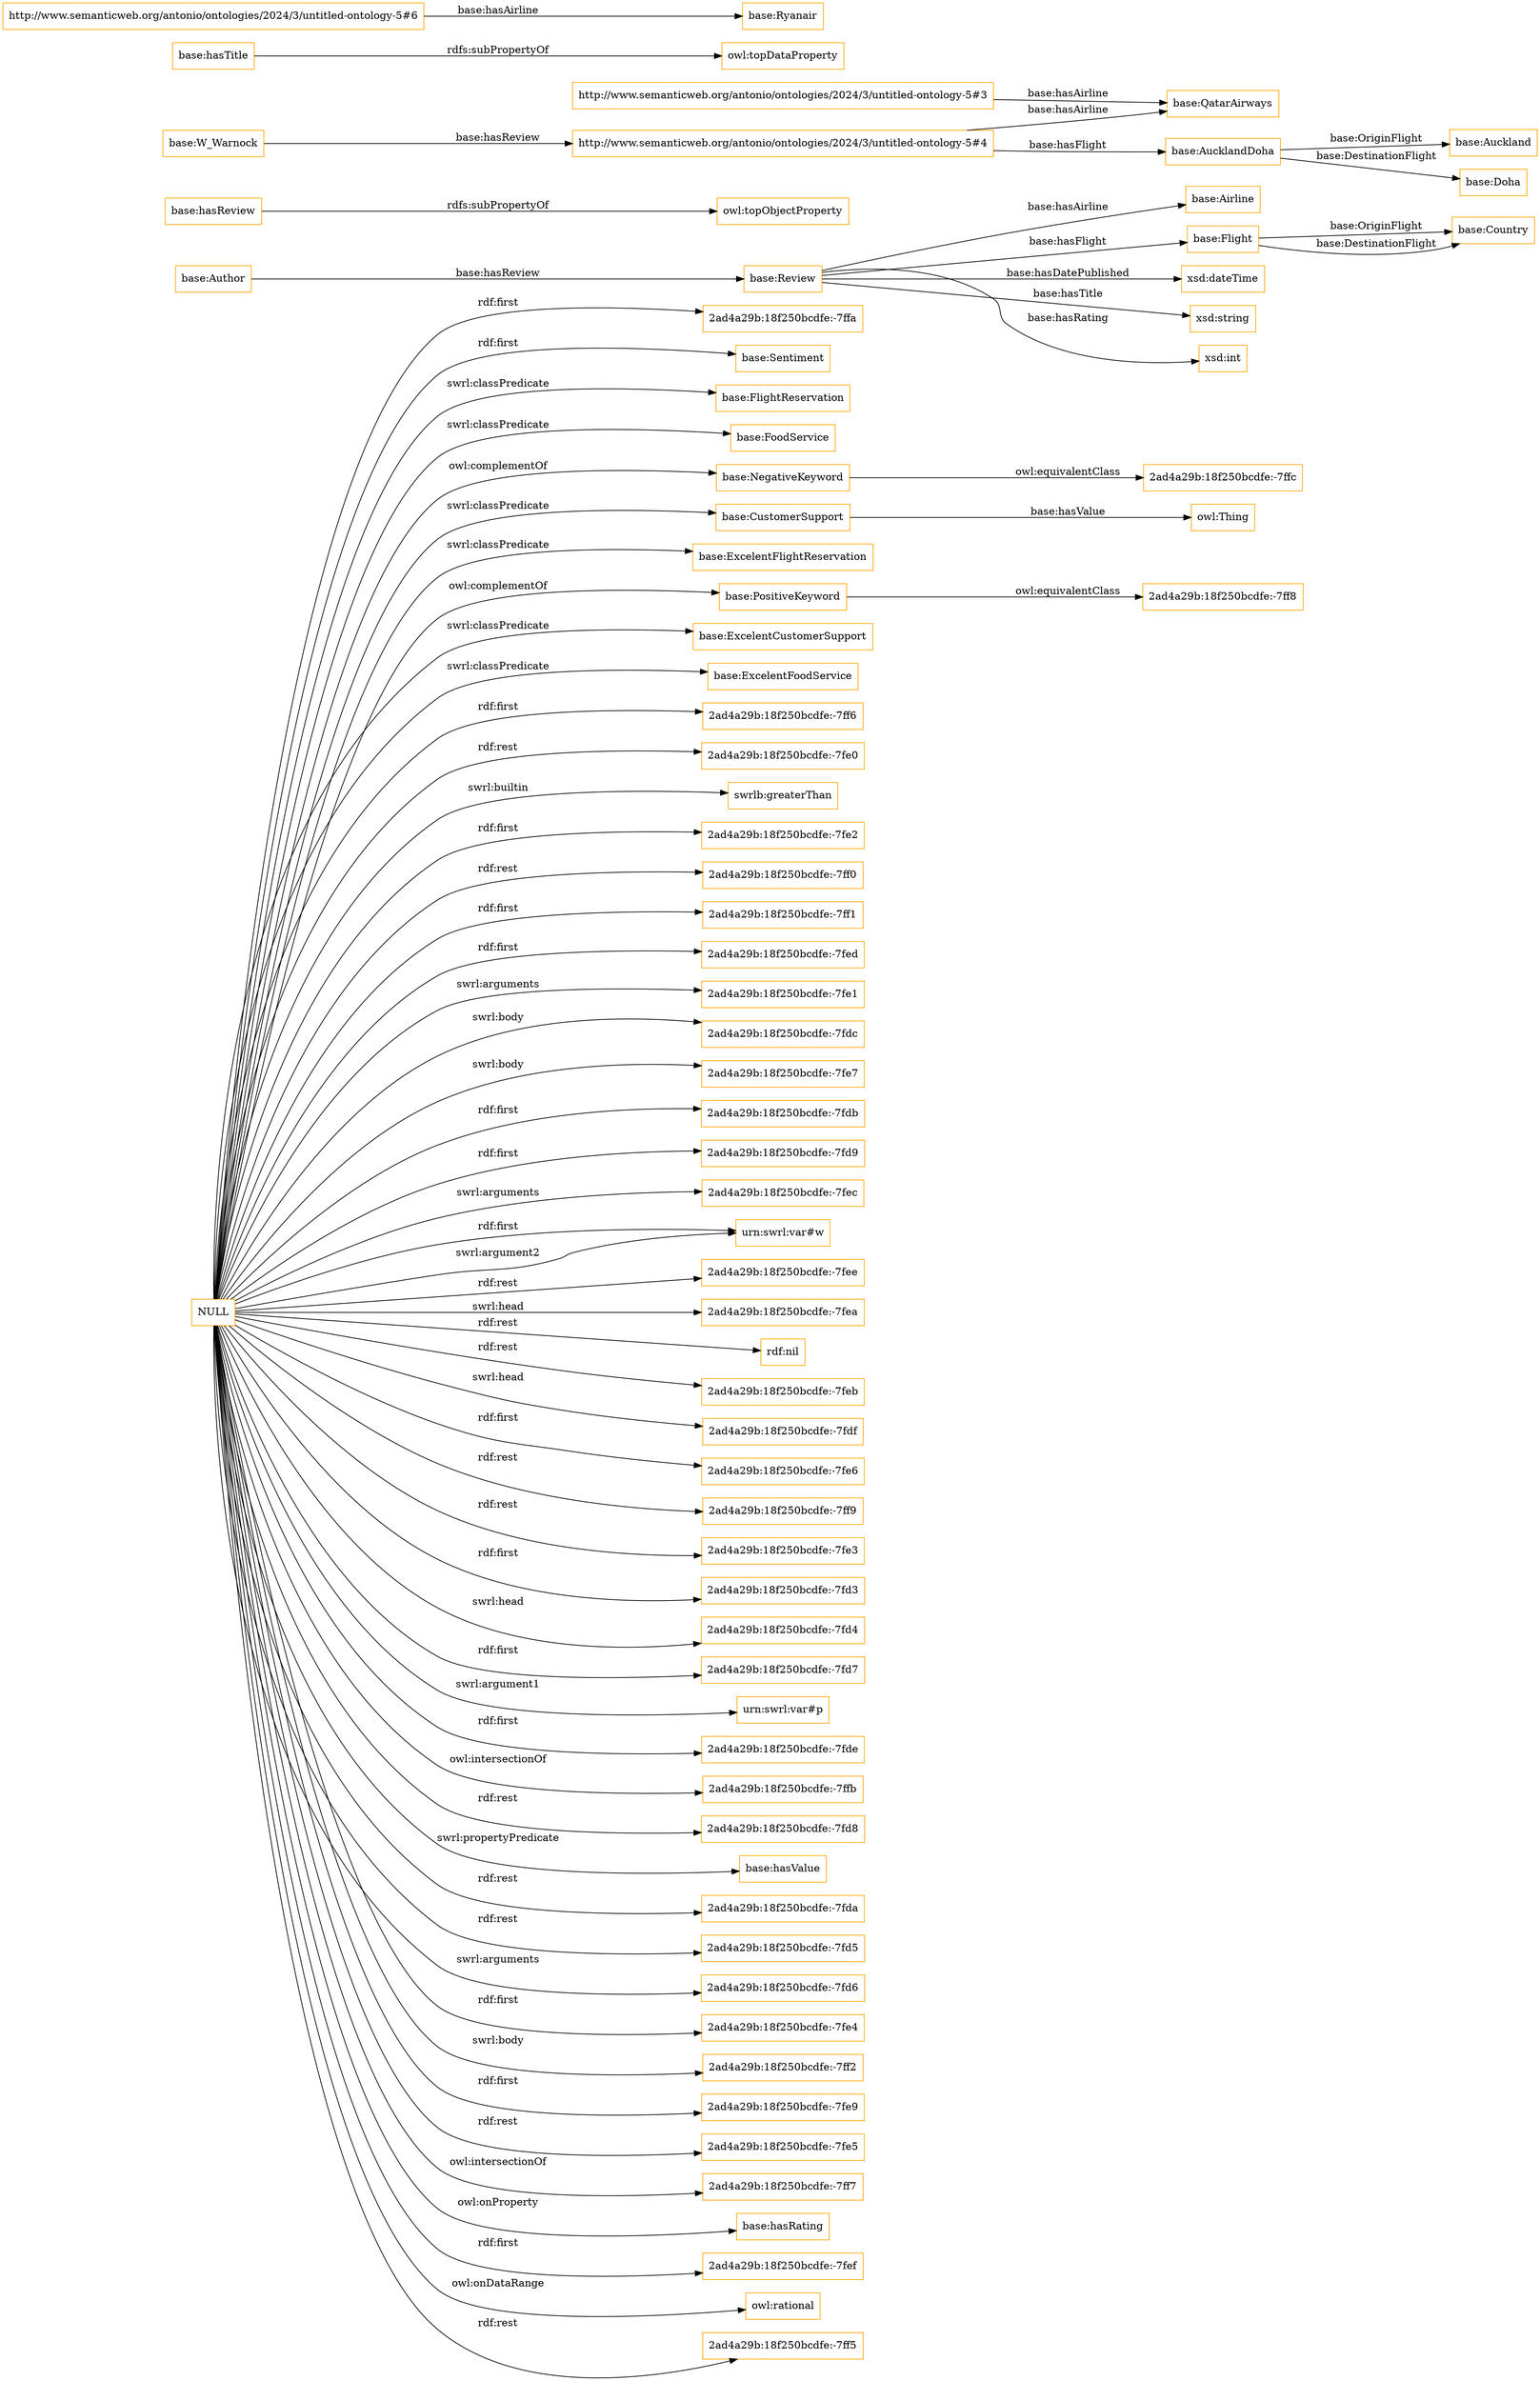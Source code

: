 digraph ar2dtool_diagram { 
rankdir=LR;
size="1501"
node [shape = rectangle, color="orange"]; "2ad4a29b:18f250bcdfe:-7ffc" "2ad4a29b:18f250bcdfe:-7ffa" "base:Review" "base:Sentiment" "base:FlightReservation" "base:Airline" "base:FoodService" "base:NegativeKeyword" "base:CustomerSupport" "base:Country" "base:ExcelentFlightReservation" "base:PositiveKeyword" "2ad4a29b:18f250bcdfe:-7ff8" "base:ExcelentCustomerSupport" "base:Flight" "base:ExcelentFoodService" "base:Author" "2ad4a29b:18f250bcdfe:-7ff6" ; /*classes style*/
	"NULL" -> "base:Sentiment" [ label = "rdf:first" ];
	"NULL" -> "base:FoodService" [ label = "swrl:classPredicate" ];
	"NULL" -> "2ad4a29b:18f250bcdfe:-7fe0" [ label = "rdf:rest" ];
	"NULL" -> "2ad4a29b:18f250bcdfe:-7ff6" [ label = "rdf:first" ];
	"NULL" -> "swrlb:greaterThan" [ label = "swrl:builtin" ];
	"NULL" -> "2ad4a29b:18f250bcdfe:-7fe2" [ label = "rdf:first" ];
	"NULL" -> "2ad4a29b:18f250bcdfe:-7ffa" [ label = "rdf:first" ];
	"NULL" -> "base:ExcelentFlightReservation" [ label = "swrl:classPredicate" ];
	"NULL" -> "2ad4a29b:18f250bcdfe:-7ff0" [ label = "rdf:rest" ];
	"NULL" -> "2ad4a29b:18f250bcdfe:-7ff1" [ label = "rdf:first" ];
	"NULL" -> "2ad4a29b:18f250bcdfe:-7fed" [ label = "rdf:first" ];
	"NULL" -> "2ad4a29b:18f250bcdfe:-7fe1" [ label = "swrl:arguments" ];
	"NULL" -> "2ad4a29b:18f250bcdfe:-7fdc" [ label = "swrl:body" ];
	"NULL" -> "2ad4a29b:18f250bcdfe:-7fe7" [ label = "swrl:body" ];
	"NULL" -> "2ad4a29b:18f250bcdfe:-7fdb" [ label = "rdf:first" ];
	"NULL" -> "2ad4a29b:18f250bcdfe:-7fd9" [ label = "rdf:first" ];
	"NULL" -> "base:NegativeKeyword" [ label = "owl:complementOf" ];
	"NULL" -> "2ad4a29b:18f250bcdfe:-7fec" [ label = "swrl:arguments" ];
	"NULL" -> "urn:swrl:var#w" [ label = "rdf:first" ];
	"NULL" -> "2ad4a29b:18f250bcdfe:-7fee" [ label = "rdf:rest" ];
	"NULL" -> "2ad4a29b:18f250bcdfe:-7fea" [ label = "swrl:head" ];
	"NULL" -> "urn:swrl:var#w" [ label = "swrl:argument2" ];
	"NULL" -> "rdf:nil" [ label = "rdf:rest" ];
	"NULL" -> "2ad4a29b:18f250bcdfe:-7feb" [ label = "rdf:rest" ];
	"NULL" -> "base:ExcelentCustomerSupport" [ label = "swrl:classPredicate" ];
	"NULL" -> "2ad4a29b:18f250bcdfe:-7fdf" [ label = "swrl:head" ];
	"NULL" -> "2ad4a29b:18f250bcdfe:-7fe6" [ label = "rdf:first" ];
	"NULL" -> "2ad4a29b:18f250bcdfe:-7ff9" [ label = "rdf:rest" ];
	"NULL" -> "2ad4a29b:18f250bcdfe:-7fe3" [ label = "rdf:rest" ];
	"NULL" -> "2ad4a29b:18f250bcdfe:-7fd3" [ label = "rdf:first" ];
	"NULL" -> "2ad4a29b:18f250bcdfe:-7fd4" [ label = "swrl:head" ];
	"NULL" -> "2ad4a29b:18f250bcdfe:-7fd7" [ label = "rdf:first" ];
	"NULL" -> "urn:swrl:var#p" [ label = "swrl:argument1" ];
	"NULL" -> "2ad4a29b:18f250bcdfe:-7fde" [ label = "rdf:first" ];
	"NULL" -> "2ad4a29b:18f250bcdfe:-7ffb" [ label = "owl:intersectionOf" ];
	"NULL" -> "2ad4a29b:18f250bcdfe:-7fd8" [ label = "rdf:rest" ];
	"NULL" -> "base:hasValue" [ label = "swrl:propertyPredicate" ];
	"NULL" -> "base:ExcelentFoodService" [ label = "swrl:classPredicate" ];
	"NULL" -> "base:FlightReservation" [ label = "swrl:classPredicate" ];
	"NULL" -> "2ad4a29b:18f250bcdfe:-7fda" [ label = "rdf:rest" ];
	"NULL" -> "2ad4a29b:18f250bcdfe:-7fd5" [ label = "rdf:rest" ];
	"NULL" -> "2ad4a29b:18f250bcdfe:-7fd6" [ label = "swrl:arguments" ];
	"NULL" -> "base:CustomerSupport" [ label = "swrl:classPredicate" ];
	"NULL" -> "2ad4a29b:18f250bcdfe:-7fe4" [ label = "rdf:first" ];
	"NULL" -> "2ad4a29b:18f250bcdfe:-7ff2" [ label = "swrl:body" ];
	"NULL" -> "2ad4a29b:18f250bcdfe:-7fe9" [ label = "rdf:first" ];
	"NULL" -> "2ad4a29b:18f250bcdfe:-7fe5" [ label = "rdf:rest" ];
	"NULL" -> "base:PositiveKeyword" [ label = "owl:complementOf" ];
	"NULL" -> "2ad4a29b:18f250bcdfe:-7ff7" [ label = "owl:intersectionOf" ];
	"NULL" -> "base:hasRating" [ label = "owl:onProperty" ];
	"NULL" -> "2ad4a29b:18f250bcdfe:-7fef" [ label = "rdf:first" ];
	"NULL" -> "owl:rational" [ label = "owl:onDataRange" ];
	"NULL" -> "2ad4a29b:18f250bcdfe:-7ff5" [ label = "rdf:rest" ];
	"base:hasReview" -> "owl:topObjectProperty" [ label = "rdfs:subPropertyOf" ];
	"http://www.semanticweb.org/antonio/ontologies/2024/3/untitled-ontology-5#4" -> "base:AucklandDoha" [ label = "base:hasFlight" ];
	"http://www.semanticweb.org/antonio/ontologies/2024/3/untitled-ontology-5#4" -> "base:QatarAirways" [ label = "base:hasAirline" ];
	"base:NegativeKeyword" -> "2ad4a29b:18f250bcdfe:-7ffc" [ label = "owl:equivalentClass" ];
	"http://www.semanticweb.org/antonio/ontologies/2024/3/untitled-ontology-5#3" -> "base:QatarAirways" [ label = "base:hasAirline" ];
	"base:W_Warnock" -> "http://www.semanticweb.org/antonio/ontologies/2024/3/untitled-ontology-5#4" [ label = "base:hasReview" ];
	"base:PositiveKeyword" -> "2ad4a29b:18f250bcdfe:-7ff8" [ label = "owl:equivalentClass" ];
	"base:AucklandDoha" -> "base:Auckland" [ label = "base:OriginFlight" ];
	"base:AucklandDoha" -> "base:Doha" [ label = "base:DestinationFlight" ];
	"base:hasTitle" -> "owl:topDataProperty" [ label = "rdfs:subPropertyOf" ];
	"http://www.semanticweb.org/antonio/ontologies/2024/3/untitled-ontology-5#6" -> "base:Ryanair" [ label = "base:hasAirline" ];
	"base:Review" -> "base:Flight" [ label = "base:hasFlight" ];
	"base:Review" -> "xsd:dateTime" [ label = "base:hasDatePublished" ];
	"base:CustomerSupport" -> "owl:Thing" [ label = "base:hasValue" ];
	"base:Review" -> "xsd:string" [ label = "base:hasTitle" ];
	"base:Flight" -> "base:Country" [ label = "base:OriginFlight" ];
	"base:Review" -> "base:Airline" [ label = "base:hasAirline" ];
	"base:Review" -> "xsd:int" [ label = "base:hasRating" ];
	"base:Author" -> "base:Review" [ label = "base:hasReview" ];
	"base:Flight" -> "base:Country" [ label = "base:DestinationFlight" ];

}

